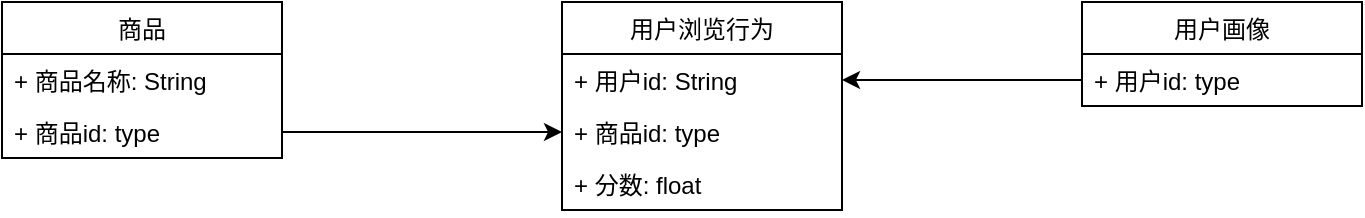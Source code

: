 <mxfile version="20.6.0" type="github">
  <diagram id="MI3uOKtLTzQ_6PEWRjSz" name="第 1 页">
    <mxGraphModel dx="1422" dy="762" grid="1" gridSize="10" guides="1" tooltips="1" connect="1" arrows="1" fold="1" page="1" pageScale="1" pageWidth="827" pageHeight="1169" math="0" shadow="0">
      <root>
        <mxCell id="0" />
        <mxCell id="1" parent="0" />
        <mxCell id="cNHgtWn2ZiXuFl-ffkAe-1" value="商品" style="swimlane;fontStyle=0;childLayout=stackLayout;horizontal=1;startSize=26;fillColor=none;horizontalStack=0;resizeParent=1;resizeParentMax=0;resizeLast=0;collapsible=1;marginBottom=0;" vertex="1" parent="1">
          <mxGeometry x="100" y="70" width="140" height="78" as="geometry" />
        </mxCell>
        <mxCell id="cNHgtWn2ZiXuFl-ffkAe-2" value="+ 商品名称: String" style="text;strokeColor=none;fillColor=none;align=left;verticalAlign=top;spacingLeft=4;spacingRight=4;overflow=hidden;rotatable=0;points=[[0,0.5],[1,0.5]];portConstraint=eastwest;" vertex="1" parent="cNHgtWn2ZiXuFl-ffkAe-1">
          <mxGeometry y="26" width="140" height="26" as="geometry" />
        </mxCell>
        <mxCell id="cNHgtWn2ZiXuFl-ffkAe-3" value="+ 商品id: type" style="text;strokeColor=none;fillColor=none;align=left;verticalAlign=top;spacingLeft=4;spacingRight=4;overflow=hidden;rotatable=0;points=[[0,0.5],[1,0.5]];portConstraint=eastwest;" vertex="1" parent="cNHgtWn2ZiXuFl-ffkAe-1">
          <mxGeometry y="52" width="140" height="26" as="geometry" />
        </mxCell>
        <mxCell id="cNHgtWn2ZiXuFl-ffkAe-5" value="用户浏览行为" style="swimlane;fontStyle=0;childLayout=stackLayout;horizontal=1;startSize=26;fillColor=none;horizontalStack=0;resizeParent=1;resizeParentMax=0;resizeLast=0;collapsible=1;marginBottom=0;" vertex="1" parent="1">
          <mxGeometry x="380" y="70" width="140" height="104" as="geometry">
            <mxRectangle x="380" y="70" width="110" height="30" as="alternateBounds" />
          </mxGeometry>
        </mxCell>
        <mxCell id="cNHgtWn2ZiXuFl-ffkAe-6" value="+ 用户id: String" style="text;strokeColor=none;fillColor=none;align=left;verticalAlign=top;spacingLeft=4;spacingRight=4;overflow=hidden;rotatable=0;points=[[0,0.5],[1,0.5]];portConstraint=eastwest;" vertex="1" parent="cNHgtWn2ZiXuFl-ffkAe-5">
          <mxGeometry y="26" width="140" height="26" as="geometry" />
        </mxCell>
        <object label="+ 商品id: type" id="cNHgtWn2ZiXuFl-ffkAe-7">
          <mxCell style="text;strokeColor=none;fillColor=none;align=left;verticalAlign=top;spacingLeft=4;spacingRight=4;overflow=hidden;rotatable=0;points=[[0,0.5],[1,0.5]];portConstraint=eastwest;" vertex="1" parent="cNHgtWn2ZiXuFl-ffkAe-5">
            <mxGeometry y="52" width="140" height="26" as="geometry" />
          </mxCell>
        </object>
        <mxCell id="cNHgtWn2ZiXuFl-ffkAe-15" value="+ 分数: float" style="text;strokeColor=none;fillColor=none;align=left;verticalAlign=top;spacingLeft=4;spacingRight=4;overflow=hidden;rotatable=0;points=[[0,0.5],[1,0.5]];portConstraint=eastwest;" vertex="1" parent="cNHgtWn2ZiXuFl-ffkAe-5">
          <mxGeometry y="78" width="140" height="26" as="geometry" />
        </mxCell>
        <mxCell id="cNHgtWn2ZiXuFl-ffkAe-9" value="用户画像" style="swimlane;fontStyle=0;childLayout=stackLayout;horizontal=1;startSize=26;fillColor=none;horizontalStack=0;resizeParent=1;resizeParentMax=0;resizeLast=0;collapsible=1;marginBottom=0;" vertex="1" parent="1">
          <mxGeometry x="640" y="70" width="140" height="52" as="geometry" />
        </mxCell>
        <mxCell id="cNHgtWn2ZiXuFl-ffkAe-10" value="+ 用户id: type" style="text;strokeColor=none;fillColor=none;align=left;verticalAlign=top;spacingLeft=4;spacingRight=4;overflow=hidden;rotatable=0;points=[[0,0.5],[1,0.5]];portConstraint=eastwest;" vertex="1" parent="cNHgtWn2ZiXuFl-ffkAe-9">
          <mxGeometry y="26" width="140" height="26" as="geometry" />
        </mxCell>
        <mxCell id="cNHgtWn2ZiXuFl-ffkAe-16" style="edgeStyle=orthogonalEdgeStyle;rounded=0;orthogonalLoop=1;jettySize=auto;html=1;exitX=1;exitY=0.5;exitDx=0;exitDy=0;" edge="1" parent="1" source="cNHgtWn2ZiXuFl-ffkAe-3" target="cNHgtWn2ZiXuFl-ffkAe-7">
          <mxGeometry relative="1" as="geometry" />
        </mxCell>
        <mxCell id="cNHgtWn2ZiXuFl-ffkAe-17" style="edgeStyle=orthogonalEdgeStyle;rounded=0;orthogonalLoop=1;jettySize=auto;html=1;exitX=0;exitY=0.5;exitDx=0;exitDy=0;" edge="1" parent="1" source="cNHgtWn2ZiXuFl-ffkAe-10" target="cNHgtWn2ZiXuFl-ffkAe-6">
          <mxGeometry relative="1" as="geometry" />
        </mxCell>
      </root>
    </mxGraphModel>
  </diagram>
</mxfile>
